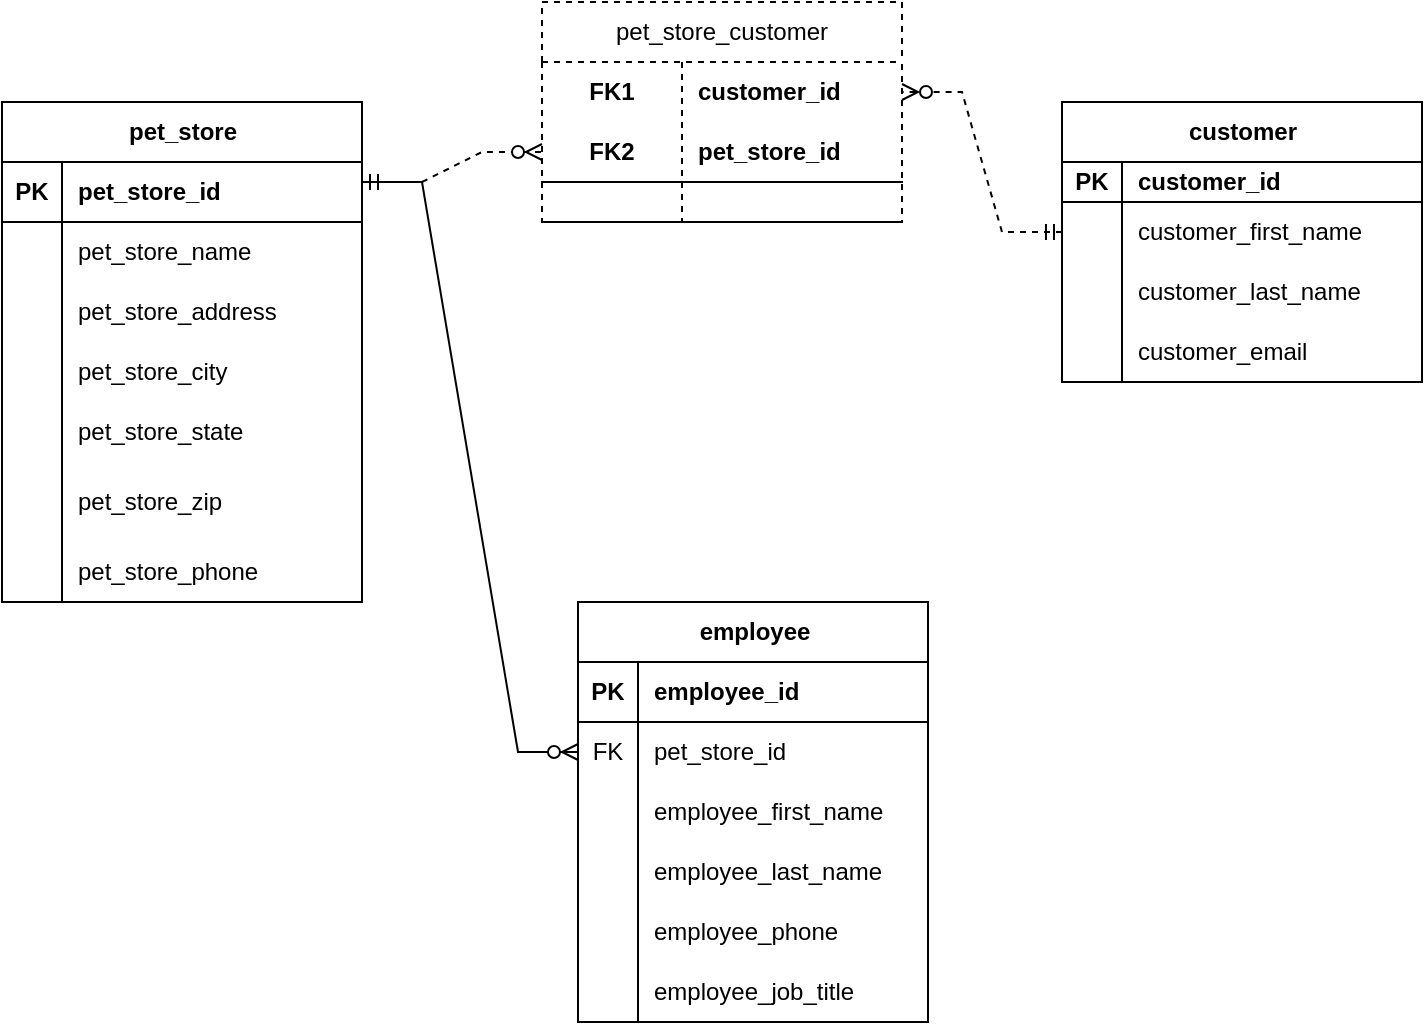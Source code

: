 <mxfile version="24.7.8">
  <diagram name="Page-1" id="17SGpmZnwzwdMwRMML0B">
    <mxGraphModel dx="1098" dy="820" grid="1" gridSize="10" guides="1" tooltips="1" connect="1" arrows="1" fold="1" page="1" pageScale="1" pageWidth="850" pageHeight="1100" math="0" shadow="0">
      <root>
        <mxCell id="0" />
        <mxCell id="1" parent="0" />
        <mxCell id="HqIVAZMJBx3F4iEu27Nq-2" value="pet_store" style="shape=table;startSize=30;container=1;collapsible=1;childLayout=tableLayout;fixedRows=1;rowLines=0;fontStyle=1;align=center;resizeLast=1;html=1;" parent="1" vertex="1">
          <mxGeometry x="50" y="90" width="180" height="250" as="geometry" />
        </mxCell>
        <mxCell id="HqIVAZMJBx3F4iEu27Nq-3" value="" style="shape=tableRow;horizontal=0;startSize=0;swimlaneHead=0;swimlaneBody=0;fillColor=none;collapsible=0;dropTarget=0;points=[[0,0.5],[1,0.5]];portConstraint=eastwest;top=0;left=0;right=0;bottom=1;" parent="HqIVAZMJBx3F4iEu27Nq-2" vertex="1">
          <mxGeometry y="30" width="180" height="30" as="geometry" />
        </mxCell>
        <mxCell id="HqIVAZMJBx3F4iEu27Nq-4" value="PK" style="shape=partialRectangle;connectable=0;fillColor=none;top=0;left=0;bottom=0;right=0;fontStyle=1;overflow=hidden;whiteSpace=wrap;html=1;" parent="HqIVAZMJBx3F4iEu27Nq-3" vertex="1">
          <mxGeometry width="30" height="30" as="geometry">
            <mxRectangle width="30" height="30" as="alternateBounds" />
          </mxGeometry>
        </mxCell>
        <mxCell id="HqIVAZMJBx3F4iEu27Nq-5" value="pet_store_id" style="shape=partialRectangle;connectable=0;fillColor=none;top=0;left=0;bottom=0;right=0;align=left;spacingLeft=6;fontStyle=1;overflow=hidden;whiteSpace=wrap;html=1;strokeColor=default;" parent="HqIVAZMJBx3F4iEu27Nq-3" vertex="1">
          <mxGeometry x="30" width="150" height="30" as="geometry">
            <mxRectangle width="150" height="30" as="alternateBounds" />
          </mxGeometry>
        </mxCell>
        <mxCell id="HqIVAZMJBx3F4iEu27Nq-6" value="" style="shape=tableRow;horizontal=0;startSize=0;swimlaneHead=0;swimlaneBody=0;fillColor=none;collapsible=0;dropTarget=0;points=[[0,0.5],[1,0.5]];portConstraint=eastwest;top=0;left=0;right=0;bottom=0;" parent="HqIVAZMJBx3F4iEu27Nq-2" vertex="1">
          <mxGeometry y="60" width="180" height="30" as="geometry" />
        </mxCell>
        <mxCell id="HqIVAZMJBx3F4iEu27Nq-7" value="" style="shape=partialRectangle;connectable=0;fillColor=none;top=0;left=0;bottom=0;right=0;editable=1;overflow=hidden;whiteSpace=wrap;html=1;" parent="HqIVAZMJBx3F4iEu27Nq-6" vertex="1">
          <mxGeometry width="30" height="30" as="geometry">
            <mxRectangle width="30" height="30" as="alternateBounds" />
          </mxGeometry>
        </mxCell>
        <mxCell id="HqIVAZMJBx3F4iEu27Nq-8" value="pet_store_name" style="shape=partialRectangle;connectable=0;fillColor=none;top=0;left=0;bottom=0;right=0;align=left;spacingLeft=6;overflow=hidden;whiteSpace=wrap;html=1;" parent="HqIVAZMJBx3F4iEu27Nq-6" vertex="1">
          <mxGeometry x="30" width="150" height="30" as="geometry">
            <mxRectangle width="150" height="30" as="alternateBounds" />
          </mxGeometry>
        </mxCell>
        <mxCell id="HqIVAZMJBx3F4iEu27Nq-9" value="" style="shape=tableRow;horizontal=0;startSize=0;swimlaneHead=0;swimlaneBody=0;fillColor=none;collapsible=0;dropTarget=0;points=[[0,0.5],[1,0.5]];portConstraint=eastwest;top=0;left=0;right=0;bottom=0;" parent="HqIVAZMJBx3F4iEu27Nq-2" vertex="1">
          <mxGeometry y="90" width="180" height="30" as="geometry" />
        </mxCell>
        <mxCell id="HqIVAZMJBx3F4iEu27Nq-10" value="" style="shape=partialRectangle;connectable=0;fillColor=none;top=0;left=0;bottom=0;right=0;editable=1;overflow=hidden;whiteSpace=wrap;html=1;" parent="HqIVAZMJBx3F4iEu27Nq-9" vertex="1">
          <mxGeometry width="30" height="30" as="geometry">
            <mxRectangle width="30" height="30" as="alternateBounds" />
          </mxGeometry>
        </mxCell>
        <mxCell id="HqIVAZMJBx3F4iEu27Nq-11" value="pet_store_address" style="shape=partialRectangle;connectable=0;fillColor=none;top=0;left=0;bottom=0;right=0;align=left;spacingLeft=6;overflow=hidden;whiteSpace=wrap;html=1;" parent="HqIVAZMJBx3F4iEu27Nq-9" vertex="1">
          <mxGeometry x="30" width="150" height="30" as="geometry">
            <mxRectangle width="150" height="30" as="alternateBounds" />
          </mxGeometry>
        </mxCell>
        <mxCell id="HqIVAZMJBx3F4iEu27Nq-12" value="" style="shape=tableRow;horizontal=0;startSize=0;swimlaneHead=0;swimlaneBody=0;fillColor=none;collapsible=0;dropTarget=0;points=[[0,0.5],[1,0.5]];portConstraint=eastwest;top=0;left=0;right=0;bottom=0;" parent="HqIVAZMJBx3F4iEu27Nq-2" vertex="1">
          <mxGeometry y="120" width="180" height="30" as="geometry" />
        </mxCell>
        <mxCell id="HqIVAZMJBx3F4iEu27Nq-13" value="" style="shape=partialRectangle;connectable=0;fillColor=none;top=0;left=0;bottom=0;right=0;editable=1;overflow=hidden;whiteSpace=wrap;html=1;" parent="HqIVAZMJBx3F4iEu27Nq-12" vertex="1">
          <mxGeometry width="30" height="30" as="geometry">
            <mxRectangle width="30" height="30" as="alternateBounds" />
          </mxGeometry>
        </mxCell>
        <mxCell id="HqIVAZMJBx3F4iEu27Nq-14" value="pet_store_city" style="shape=partialRectangle;connectable=0;fillColor=none;top=0;left=0;bottom=0;right=0;align=left;spacingLeft=6;overflow=hidden;whiteSpace=wrap;html=1;" parent="HqIVAZMJBx3F4iEu27Nq-12" vertex="1">
          <mxGeometry x="30" width="150" height="30" as="geometry">
            <mxRectangle width="150" height="30" as="alternateBounds" />
          </mxGeometry>
        </mxCell>
        <mxCell id="HqIVAZMJBx3F4iEu27Nq-29" style="shape=tableRow;horizontal=0;startSize=0;swimlaneHead=0;swimlaneBody=0;fillColor=none;collapsible=0;dropTarget=0;points=[[0,0.5],[1,0.5]];portConstraint=eastwest;top=0;left=0;right=0;bottom=0;" parent="HqIVAZMJBx3F4iEu27Nq-2" vertex="1">
          <mxGeometry y="150" width="180" height="30" as="geometry" />
        </mxCell>
        <mxCell id="HqIVAZMJBx3F4iEu27Nq-30" style="shape=partialRectangle;connectable=0;fillColor=none;top=0;left=0;bottom=0;right=0;editable=1;overflow=hidden;whiteSpace=wrap;html=1;" parent="HqIVAZMJBx3F4iEu27Nq-29" vertex="1">
          <mxGeometry width="30" height="30" as="geometry">
            <mxRectangle width="30" height="30" as="alternateBounds" />
          </mxGeometry>
        </mxCell>
        <mxCell id="HqIVAZMJBx3F4iEu27Nq-31" value="pet_store_state" style="shape=partialRectangle;connectable=0;fillColor=none;top=0;left=0;bottom=0;right=0;align=left;spacingLeft=6;overflow=hidden;whiteSpace=wrap;html=1;" parent="HqIVAZMJBx3F4iEu27Nq-29" vertex="1">
          <mxGeometry x="30" width="150" height="30" as="geometry">
            <mxRectangle width="150" height="30" as="alternateBounds" />
          </mxGeometry>
        </mxCell>
        <mxCell id="HqIVAZMJBx3F4iEu27Nq-35" style="shape=tableRow;horizontal=0;startSize=0;swimlaneHead=0;swimlaneBody=0;fillColor=none;collapsible=0;dropTarget=0;points=[[0,0.5],[1,0.5]];portConstraint=eastwest;top=0;left=0;right=0;bottom=0;" parent="HqIVAZMJBx3F4iEu27Nq-2" vertex="1">
          <mxGeometry y="180" width="180" height="40" as="geometry" />
        </mxCell>
        <mxCell id="HqIVAZMJBx3F4iEu27Nq-36" style="shape=partialRectangle;connectable=0;fillColor=none;top=0;left=0;bottom=0;right=0;editable=1;overflow=hidden;whiteSpace=wrap;html=1;" parent="HqIVAZMJBx3F4iEu27Nq-35" vertex="1">
          <mxGeometry width="30" height="40" as="geometry">
            <mxRectangle width="30" height="40" as="alternateBounds" />
          </mxGeometry>
        </mxCell>
        <mxCell id="HqIVAZMJBx3F4iEu27Nq-37" value="pet_store_zip" style="shape=partialRectangle;connectable=0;fillColor=none;top=0;left=0;bottom=0;right=0;align=left;spacingLeft=6;overflow=hidden;whiteSpace=wrap;html=1;" parent="HqIVAZMJBx3F4iEu27Nq-35" vertex="1">
          <mxGeometry x="30" width="150" height="40" as="geometry">
            <mxRectangle width="150" height="40" as="alternateBounds" />
          </mxGeometry>
        </mxCell>
        <mxCell id="HqIVAZMJBx3F4iEu27Nq-32" style="shape=tableRow;horizontal=0;startSize=0;swimlaneHead=0;swimlaneBody=0;fillColor=none;collapsible=0;dropTarget=0;points=[[0,0.5],[1,0.5]];portConstraint=eastwest;top=0;left=0;right=0;bottom=0;" parent="HqIVAZMJBx3F4iEu27Nq-2" vertex="1">
          <mxGeometry y="220" width="180" height="30" as="geometry" />
        </mxCell>
        <mxCell id="HqIVAZMJBx3F4iEu27Nq-33" style="shape=partialRectangle;connectable=0;fillColor=none;top=0;left=0;bottom=0;right=0;editable=1;overflow=hidden;whiteSpace=wrap;html=1;" parent="HqIVAZMJBx3F4iEu27Nq-32" vertex="1">
          <mxGeometry width="30" height="30" as="geometry">
            <mxRectangle width="30" height="30" as="alternateBounds" />
          </mxGeometry>
        </mxCell>
        <mxCell id="HqIVAZMJBx3F4iEu27Nq-34" value="pet_store_phone" style="shape=partialRectangle;connectable=0;fillColor=none;top=0;left=0;bottom=0;right=0;align=left;spacingLeft=6;overflow=hidden;whiteSpace=wrap;html=1;" parent="HqIVAZMJBx3F4iEu27Nq-32" vertex="1">
          <mxGeometry x="30" width="150" height="30" as="geometry">
            <mxRectangle width="150" height="30" as="alternateBounds" />
          </mxGeometry>
        </mxCell>
        <mxCell id="HqIVAZMJBx3F4iEu27Nq-57" value="customer" style="shape=table;startSize=30;container=1;collapsible=1;childLayout=tableLayout;fixedRows=1;rowLines=0;fontStyle=1;align=center;resizeLast=1;html=1;" parent="1" vertex="1">
          <mxGeometry x="580" y="90" width="180" height="140" as="geometry" />
        </mxCell>
        <mxCell id="HqIVAZMJBx3F4iEu27Nq-58" value="" style="shape=tableRow;horizontal=0;startSize=0;swimlaneHead=0;swimlaneBody=0;fillColor=none;collapsible=0;dropTarget=0;points=[[0,0.5],[1,0.5]];portConstraint=eastwest;top=0;left=0;right=0;bottom=1;" parent="HqIVAZMJBx3F4iEu27Nq-57" vertex="1">
          <mxGeometry y="30" width="180" height="20" as="geometry" />
        </mxCell>
        <mxCell id="HqIVAZMJBx3F4iEu27Nq-59" value="PK" style="shape=partialRectangle;connectable=0;fillColor=none;top=0;left=0;bottom=0;right=0;fontStyle=1;overflow=hidden;whiteSpace=wrap;html=1;" parent="HqIVAZMJBx3F4iEu27Nq-58" vertex="1">
          <mxGeometry width="30" height="20" as="geometry">
            <mxRectangle width="30" height="20" as="alternateBounds" />
          </mxGeometry>
        </mxCell>
        <mxCell id="HqIVAZMJBx3F4iEu27Nq-60" value="customer_id" style="shape=partialRectangle;connectable=0;fillColor=none;top=0;left=0;bottom=0;right=0;align=left;spacingLeft=6;fontStyle=1;overflow=hidden;whiteSpace=wrap;html=1;" parent="HqIVAZMJBx3F4iEu27Nq-58" vertex="1">
          <mxGeometry x="30" width="150" height="20" as="geometry">
            <mxRectangle width="150" height="20" as="alternateBounds" />
          </mxGeometry>
        </mxCell>
        <mxCell id="HqIVAZMJBx3F4iEu27Nq-61" value="" style="shape=tableRow;horizontal=0;startSize=0;swimlaneHead=0;swimlaneBody=0;fillColor=none;collapsible=0;dropTarget=0;points=[[0,0.5],[1,0.5]];portConstraint=eastwest;top=0;left=0;right=0;bottom=0;" parent="HqIVAZMJBx3F4iEu27Nq-57" vertex="1">
          <mxGeometry y="50" width="180" height="30" as="geometry" />
        </mxCell>
        <mxCell id="HqIVAZMJBx3F4iEu27Nq-62" value="" style="shape=partialRectangle;connectable=0;fillColor=none;top=0;left=0;bottom=0;right=0;editable=1;overflow=hidden;whiteSpace=wrap;html=1;" parent="HqIVAZMJBx3F4iEu27Nq-61" vertex="1">
          <mxGeometry width="30" height="30" as="geometry">
            <mxRectangle width="30" height="30" as="alternateBounds" />
          </mxGeometry>
        </mxCell>
        <mxCell id="HqIVAZMJBx3F4iEu27Nq-63" value="customer_first_name" style="shape=partialRectangle;connectable=0;fillColor=none;top=0;left=0;bottom=0;right=0;align=left;spacingLeft=6;overflow=hidden;whiteSpace=wrap;html=1;" parent="HqIVAZMJBx3F4iEu27Nq-61" vertex="1">
          <mxGeometry x="30" width="150" height="30" as="geometry">
            <mxRectangle width="150" height="30" as="alternateBounds" />
          </mxGeometry>
        </mxCell>
        <mxCell id="HqIVAZMJBx3F4iEu27Nq-64" value="" style="shape=tableRow;horizontal=0;startSize=0;swimlaneHead=0;swimlaneBody=0;fillColor=none;collapsible=0;dropTarget=0;points=[[0,0.5],[1,0.5]];portConstraint=eastwest;top=0;left=0;right=0;bottom=0;" parent="HqIVAZMJBx3F4iEu27Nq-57" vertex="1">
          <mxGeometry y="80" width="180" height="30" as="geometry" />
        </mxCell>
        <mxCell id="HqIVAZMJBx3F4iEu27Nq-65" value="" style="shape=partialRectangle;connectable=0;fillColor=none;top=0;left=0;bottom=0;right=0;editable=1;overflow=hidden;whiteSpace=wrap;html=1;" parent="HqIVAZMJBx3F4iEu27Nq-64" vertex="1">
          <mxGeometry width="30" height="30" as="geometry">
            <mxRectangle width="30" height="30" as="alternateBounds" />
          </mxGeometry>
        </mxCell>
        <mxCell id="HqIVAZMJBx3F4iEu27Nq-66" value="customer_last_name" style="shape=partialRectangle;connectable=0;fillColor=none;top=0;left=0;bottom=0;right=0;align=left;spacingLeft=6;overflow=hidden;whiteSpace=wrap;html=1;" parent="HqIVAZMJBx3F4iEu27Nq-64" vertex="1">
          <mxGeometry x="30" width="150" height="30" as="geometry">
            <mxRectangle width="150" height="30" as="alternateBounds" />
          </mxGeometry>
        </mxCell>
        <mxCell id="HqIVAZMJBx3F4iEu27Nq-67" value="" style="shape=tableRow;horizontal=0;startSize=0;swimlaneHead=0;swimlaneBody=0;fillColor=none;collapsible=0;dropTarget=0;points=[[0,0.5],[1,0.5]];portConstraint=eastwest;top=0;left=0;right=0;bottom=0;" parent="HqIVAZMJBx3F4iEu27Nq-57" vertex="1">
          <mxGeometry y="110" width="180" height="30" as="geometry" />
        </mxCell>
        <mxCell id="HqIVAZMJBx3F4iEu27Nq-68" value="" style="shape=partialRectangle;connectable=0;fillColor=none;top=0;left=0;bottom=0;right=0;editable=1;overflow=hidden;whiteSpace=wrap;html=1;" parent="HqIVAZMJBx3F4iEu27Nq-67" vertex="1">
          <mxGeometry width="30" height="30" as="geometry">
            <mxRectangle width="30" height="30" as="alternateBounds" />
          </mxGeometry>
        </mxCell>
        <mxCell id="HqIVAZMJBx3F4iEu27Nq-69" value="customer_email" style="shape=partialRectangle;connectable=0;fillColor=none;top=0;left=0;bottom=0;right=0;align=left;spacingLeft=6;overflow=hidden;whiteSpace=wrap;html=1;" parent="HqIVAZMJBx3F4iEu27Nq-67" vertex="1">
          <mxGeometry x="30" width="150" height="30" as="geometry">
            <mxRectangle width="150" height="30" as="alternateBounds" />
          </mxGeometry>
        </mxCell>
        <mxCell id="jlvWYVXuZKiI2zoOU7Ez-3" value="" style="edgeStyle=entityRelationEdgeStyle;fontSize=12;html=1;endArrow=ERzeroToMany;startArrow=ERmandOne;rounded=0;entryX=0;entryY=0.5;entryDx=0;entryDy=0;" parent="1" target="HqIVAZMJBx3F4iEu27Nq-42" edge="1">
          <mxGeometry width="100" height="100" relative="1" as="geometry">
            <mxPoint x="230" y="130" as="sourcePoint" />
            <mxPoint x="330" y="417" as="targetPoint" />
          </mxGeometry>
        </mxCell>
        <mxCell id="HqIVAZMJBx3F4iEu27Nq-38" value="employee" style="shape=table;startSize=30;container=1;collapsible=1;childLayout=tableLayout;fixedRows=1;rowLines=0;fontStyle=1;align=center;resizeLast=1;html=1;" parent="1" vertex="1">
          <mxGeometry x="338" y="340" width="175" height="210" as="geometry" />
        </mxCell>
        <mxCell id="HqIVAZMJBx3F4iEu27Nq-39" value="" style="shape=tableRow;horizontal=0;startSize=0;swimlaneHead=0;swimlaneBody=0;fillColor=none;collapsible=0;dropTarget=0;points=[[0,0.5],[1,0.5]];portConstraint=eastwest;top=0;left=0;right=0;bottom=1;" parent="HqIVAZMJBx3F4iEu27Nq-38" vertex="1">
          <mxGeometry y="30" width="175" height="30" as="geometry" />
        </mxCell>
        <mxCell id="HqIVAZMJBx3F4iEu27Nq-40" value="PK" style="shape=partialRectangle;connectable=0;fillColor=none;top=0;left=0;bottom=0;right=0;fontStyle=1;overflow=hidden;whiteSpace=wrap;html=1;" parent="HqIVAZMJBx3F4iEu27Nq-39" vertex="1">
          <mxGeometry width="30" height="30" as="geometry">
            <mxRectangle width="30" height="30" as="alternateBounds" />
          </mxGeometry>
        </mxCell>
        <mxCell id="HqIVAZMJBx3F4iEu27Nq-41" value="employee_id" style="shape=partialRectangle;connectable=0;fillColor=none;top=0;left=0;bottom=0;right=0;align=left;spacingLeft=6;fontStyle=1;overflow=hidden;whiteSpace=wrap;html=1;" parent="HqIVAZMJBx3F4iEu27Nq-39" vertex="1">
          <mxGeometry x="30" width="145" height="30" as="geometry">
            <mxRectangle width="145" height="30" as="alternateBounds" />
          </mxGeometry>
        </mxCell>
        <mxCell id="HqIVAZMJBx3F4iEu27Nq-42" value="" style="shape=tableRow;horizontal=0;startSize=0;swimlaneHead=0;swimlaneBody=0;fillColor=none;collapsible=0;dropTarget=0;points=[[0,0.5],[1,0.5]];portConstraint=eastwest;top=0;left=0;right=0;bottom=0;" parent="HqIVAZMJBx3F4iEu27Nq-38" vertex="1">
          <mxGeometry y="60" width="175" height="30" as="geometry" />
        </mxCell>
        <mxCell id="HqIVAZMJBx3F4iEu27Nq-43" value="FK" style="shape=partialRectangle;connectable=0;fillColor=none;top=0;left=0;bottom=0;right=0;editable=1;overflow=hidden;whiteSpace=wrap;html=1;" parent="HqIVAZMJBx3F4iEu27Nq-42" vertex="1">
          <mxGeometry width="30" height="30" as="geometry">
            <mxRectangle width="30" height="30" as="alternateBounds" />
          </mxGeometry>
        </mxCell>
        <mxCell id="HqIVAZMJBx3F4iEu27Nq-44" value="pet_store_id" style="shape=partialRectangle;connectable=0;fillColor=none;top=0;left=0;bottom=0;right=0;align=left;spacingLeft=6;overflow=hidden;whiteSpace=wrap;html=1;" parent="HqIVAZMJBx3F4iEu27Nq-42" vertex="1">
          <mxGeometry x="30" width="145" height="30" as="geometry">
            <mxRectangle width="145" height="30" as="alternateBounds" />
          </mxGeometry>
        </mxCell>
        <mxCell id="HqIVAZMJBx3F4iEu27Nq-45" value="" style="shape=tableRow;horizontal=0;startSize=0;swimlaneHead=0;swimlaneBody=0;fillColor=none;collapsible=0;dropTarget=0;points=[[0,0.5],[1,0.5]];portConstraint=eastwest;top=0;left=0;right=0;bottom=0;" parent="HqIVAZMJBx3F4iEu27Nq-38" vertex="1">
          <mxGeometry y="90" width="175" height="30" as="geometry" />
        </mxCell>
        <mxCell id="HqIVAZMJBx3F4iEu27Nq-46" value="" style="shape=partialRectangle;connectable=0;fillColor=none;top=0;left=0;bottom=0;right=0;editable=1;overflow=hidden;whiteSpace=wrap;html=1;" parent="HqIVAZMJBx3F4iEu27Nq-45" vertex="1">
          <mxGeometry width="30" height="30" as="geometry">
            <mxRectangle width="30" height="30" as="alternateBounds" />
          </mxGeometry>
        </mxCell>
        <mxCell id="HqIVAZMJBx3F4iEu27Nq-47" value="employee_first_name" style="shape=partialRectangle;connectable=0;fillColor=none;top=0;left=0;bottom=0;right=0;align=left;spacingLeft=6;overflow=hidden;whiteSpace=wrap;html=1;" parent="HqIVAZMJBx3F4iEu27Nq-45" vertex="1">
          <mxGeometry x="30" width="145" height="30" as="geometry">
            <mxRectangle width="145" height="30" as="alternateBounds" />
          </mxGeometry>
        </mxCell>
        <mxCell id="HqIVAZMJBx3F4iEu27Nq-48" value="" style="shape=tableRow;horizontal=0;startSize=0;swimlaneHead=0;swimlaneBody=0;fillColor=none;collapsible=0;dropTarget=0;points=[[0,0.5],[1,0.5]];portConstraint=eastwest;top=0;left=0;right=0;bottom=0;" parent="HqIVAZMJBx3F4iEu27Nq-38" vertex="1">
          <mxGeometry y="120" width="175" height="30" as="geometry" />
        </mxCell>
        <mxCell id="HqIVAZMJBx3F4iEu27Nq-49" value="" style="shape=partialRectangle;connectable=0;fillColor=none;top=0;left=0;bottom=0;right=0;editable=1;overflow=hidden;whiteSpace=wrap;html=1;" parent="HqIVAZMJBx3F4iEu27Nq-48" vertex="1">
          <mxGeometry width="30" height="30" as="geometry">
            <mxRectangle width="30" height="30" as="alternateBounds" />
          </mxGeometry>
        </mxCell>
        <mxCell id="HqIVAZMJBx3F4iEu27Nq-50" value="employee_last_name" style="shape=partialRectangle;connectable=0;fillColor=none;top=0;left=0;bottom=0;right=0;align=left;spacingLeft=6;overflow=hidden;whiteSpace=wrap;html=1;" parent="HqIVAZMJBx3F4iEu27Nq-48" vertex="1">
          <mxGeometry x="30" width="145" height="30" as="geometry">
            <mxRectangle width="145" height="30" as="alternateBounds" />
          </mxGeometry>
        </mxCell>
        <mxCell id="HqIVAZMJBx3F4iEu27Nq-51" style="shape=tableRow;horizontal=0;startSize=0;swimlaneHead=0;swimlaneBody=0;fillColor=none;collapsible=0;dropTarget=0;points=[[0,0.5],[1,0.5]];portConstraint=eastwest;top=0;left=0;right=0;bottom=0;" parent="HqIVAZMJBx3F4iEu27Nq-38" vertex="1">
          <mxGeometry y="150" width="175" height="30" as="geometry" />
        </mxCell>
        <mxCell id="HqIVAZMJBx3F4iEu27Nq-52" style="shape=partialRectangle;connectable=0;fillColor=none;top=0;left=0;bottom=0;right=0;editable=1;overflow=hidden;whiteSpace=wrap;html=1;" parent="HqIVAZMJBx3F4iEu27Nq-51" vertex="1">
          <mxGeometry width="30" height="30" as="geometry">
            <mxRectangle width="30" height="30" as="alternateBounds" />
          </mxGeometry>
        </mxCell>
        <mxCell id="HqIVAZMJBx3F4iEu27Nq-53" value="employee_phone" style="shape=partialRectangle;connectable=0;fillColor=none;top=0;left=0;bottom=0;right=0;align=left;spacingLeft=6;overflow=hidden;whiteSpace=wrap;html=1;" parent="HqIVAZMJBx3F4iEu27Nq-51" vertex="1">
          <mxGeometry x="30" width="145" height="30" as="geometry">
            <mxRectangle width="145" height="30" as="alternateBounds" />
          </mxGeometry>
        </mxCell>
        <mxCell id="HqIVAZMJBx3F4iEu27Nq-54" style="shape=tableRow;horizontal=0;startSize=0;swimlaneHead=0;swimlaneBody=0;fillColor=none;collapsible=0;dropTarget=0;points=[[0,0.5],[1,0.5]];portConstraint=eastwest;top=0;left=0;right=0;bottom=0;" parent="HqIVAZMJBx3F4iEu27Nq-38" vertex="1">
          <mxGeometry y="180" width="175" height="30" as="geometry" />
        </mxCell>
        <mxCell id="HqIVAZMJBx3F4iEu27Nq-55" style="shape=partialRectangle;connectable=0;fillColor=none;top=0;left=0;bottom=0;right=0;editable=1;overflow=hidden;whiteSpace=wrap;html=1;" parent="HqIVAZMJBx3F4iEu27Nq-54" vertex="1">
          <mxGeometry width="30" height="30" as="geometry">
            <mxRectangle width="30" height="30" as="alternateBounds" />
          </mxGeometry>
        </mxCell>
        <mxCell id="HqIVAZMJBx3F4iEu27Nq-56" value="employee_job_title" style="shape=partialRectangle;connectable=0;fillColor=none;top=0;left=0;bottom=0;right=0;align=left;spacingLeft=6;overflow=hidden;whiteSpace=wrap;html=1;" parent="HqIVAZMJBx3F4iEu27Nq-54" vertex="1">
          <mxGeometry x="30" width="145" height="30" as="geometry">
            <mxRectangle width="145" height="30" as="alternateBounds" />
          </mxGeometry>
        </mxCell>
        <mxCell id="jlvWYVXuZKiI2zoOU7Ez-8" value="pet_store_customer" style="shape=table;startSize=30;container=1;collapsible=1;childLayout=tableLayout;fixedRows=1;rowLines=0;align=center;resizeLast=1;html=1;whiteSpace=wrap;dashed=1;rounded=0;" parent="1" vertex="1">
          <mxGeometry x="320" y="40" width="180" height="110" as="geometry" />
        </mxCell>
        <mxCell id="jlvWYVXuZKiI2zoOU7Ez-9" value="" style="shape=tableRow;horizontal=0;startSize=0;swimlaneHead=0;swimlaneBody=0;fillColor=none;collapsible=0;dropTarget=0;points=[[0,0.5],[1,0.5]];portConstraint=eastwest;top=0;left=0;right=0;bottom=0;html=1;" parent="jlvWYVXuZKiI2zoOU7Ez-8" vertex="1">
          <mxGeometry y="30" width="180" height="30" as="geometry" />
        </mxCell>
        <mxCell id="jlvWYVXuZKiI2zoOU7Ez-10" value="FK1" style="shape=partialRectangle;connectable=0;fillColor=none;top=0;left=0;bottom=0;right=0;fontStyle=1;overflow=hidden;html=1;whiteSpace=wrap;" parent="jlvWYVXuZKiI2zoOU7Ez-9" vertex="1">
          <mxGeometry width="70" height="30" as="geometry">
            <mxRectangle width="70" height="30" as="alternateBounds" />
          </mxGeometry>
        </mxCell>
        <mxCell id="jlvWYVXuZKiI2zoOU7Ez-11" value="customer_id" style="shape=partialRectangle;connectable=0;fillColor=none;top=0;left=0;bottom=0;right=0;align=left;spacingLeft=6;fontStyle=1;overflow=hidden;html=1;whiteSpace=wrap;" parent="jlvWYVXuZKiI2zoOU7Ez-9" vertex="1">
          <mxGeometry x="70" width="110" height="30" as="geometry">
            <mxRectangle width="110" height="30" as="alternateBounds" />
          </mxGeometry>
        </mxCell>
        <mxCell id="jlvWYVXuZKiI2zoOU7Ez-12" value="" style="shape=tableRow;horizontal=0;startSize=0;swimlaneHead=0;swimlaneBody=0;fillColor=none;collapsible=0;dropTarget=0;points=[[0,0.5],[1,0.5]];portConstraint=eastwest;top=0;left=0;right=0;bottom=1;html=1;" parent="jlvWYVXuZKiI2zoOU7Ez-8" vertex="1">
          <mxGeometry y="60" width="180" height="30" as="geometry" />
        </mxCell>
        <mxCell id="jlvWYVXuZKiI2zoOU7Ez-13" value="FK2" style="shape=partialRectangle;connectable=0;fillColor=none;top=0;left=0;bottom=0;right=0;fontStyle=1;overflow=hidden;html=1;whiteSpace=wrap;" parent="jlvWYVXuZKiI2zoOU7Ez-12" vertex="1">
          <mxGeometry width="70" height="30" as="geometry">
            <mxRectangle width="70" height="30" as="alternateBounds" />
          </mxGeometry>
        </mxCell>
        <mxCell id="jlvWYVXuZKiI2zoOU7Ez-14" value="pet_store_id" style="shape=partialRectangle;connectable=0;fillColor=none;top=0;left=0;bottom=0;right=0;align=left;spacingLeft=6;fontStyle=1;overflow=hidden;html=1;whiteSpace=wrap;" parent="jlvWYVXuZKiI2zoOU7Ez-12" vertex="1">
          <mxGeometry x="70" width="110" height="30" as="geometry">
            <mxRectangle width="110" height="30" as="alternateBounds" />
          </mxGeometry>
        </mxCell>
        <mxCell id="jlvWYVXuZKiI2zoOU7Ez-21" style="shape=tableRow;horizontal=0;startSize=0;swimlaneHead=0;swimlaneBody=0;fillColor=none;collapsible=0;dropTarget=0;points=[[0,0.5],[1,0.5]];portConstraint=eastwest;top=0;left=0;right=0;bottom=1;html=1;" parent="jlvWYVXuZKiI2zoOU7Ez-8" vertex="1">
          <mxGeometry y="90" width="180" height="20" as="geometry" />
        </mxCell>
        <mxCell id="jlvWYVXuZKiI2zoOU7Ez-22" style="shape=partialRectangle;connectable=0;fillColor=none;top=0;left=0;bottom=0;right=0;fontStyle=1;overflow=hidden;html=1;whiteSpace=wrap;dashed=1;" parent="jlvWYVXuZKiI2zoOU7Ez-21" vertex="1">
          <mxGeometry width="70" height="20" as="geometry">
            <mxRectangle width="70" height="20" as="alternateBounds" />
          </mxGeometry>
        </mxCell>
        <mxCell id="jlvWYVXuZKiI2zoOU7Ez-23" style="shape=partialRectangle;connectable=0;fillColor=none;top=0;left=0;bottom=0;right=0;align=left;spacingLeft=6;fontStyle=5;overflow=hidden;html=1;whiteSpace=wrap;dashed=1;" parent="jlvWYVXuZKiI2zoOU7Ez-21" vertex="1">
          <mxGeometry x="70" width="110" height="20" as="geometry">
            <mxRectangle width="110" height="20" as="alternateBounds" />
          </mxGeometry>
        </mxCell>
        <mxCell id="jlvWYVXuZKiI2zoOU7Ez-24" value="" style="edgeStyle=entityRelationEdgeStyle;fontSize=12;html=1;endArrow=ERzeroToMany;startArrow=ERmandOne;rounded=0;entryX=0;entryY=0.5;entryDx=0;entryDy=0;dashed=1;" parent="1" target="jlvWYVXuZKiI2zoOU7Ez-12" edge="1">
          <mxGeometry width="100" height="100" relative="1" as="geometry">
            <mxPoint x="230" y="130" as="sourcePoint" />
            <mxPoint x="378" y="285" as="targetPoint" />
          </mxGeometry>
        </mxCell>
        <mxCell id="jlvWYVXuZKiI2zoOU7Ez-25" value="" style="edgeStyle=entityRelationEdgeStyle;fontSize=12;html=1;endArrow=ERzeroToMany;startArrow=ERmandOne;rounded=0;dashed=1;entryX=1;entryY=0.5;entryDx=0;entryDy=0;exitX=0;exitY=0.5;exitDx=0;exitDy=0;" parent="1" source="HqIVAZMJBx3F4iEu27Nq-61" target="jlvWYVXuZKiI2zoOU7Ez-9" edge="1">
          <mxGeometry width="100" height="100" relative="1" as="geometry">
            <mxPoint x="530" y="160" as="sourcePoint" />
            <mxPoint x="550" y="120" as="targetPoint" />
            <Array as="points">
              <mxPoint x="430" y="445" />
              <mxPoint x="380" y="365" />
            </Array>
          </mxGeometry>
        </mxCell>
      </root>
    </mxGraphModel>
  </diagram>
</mxfile>
